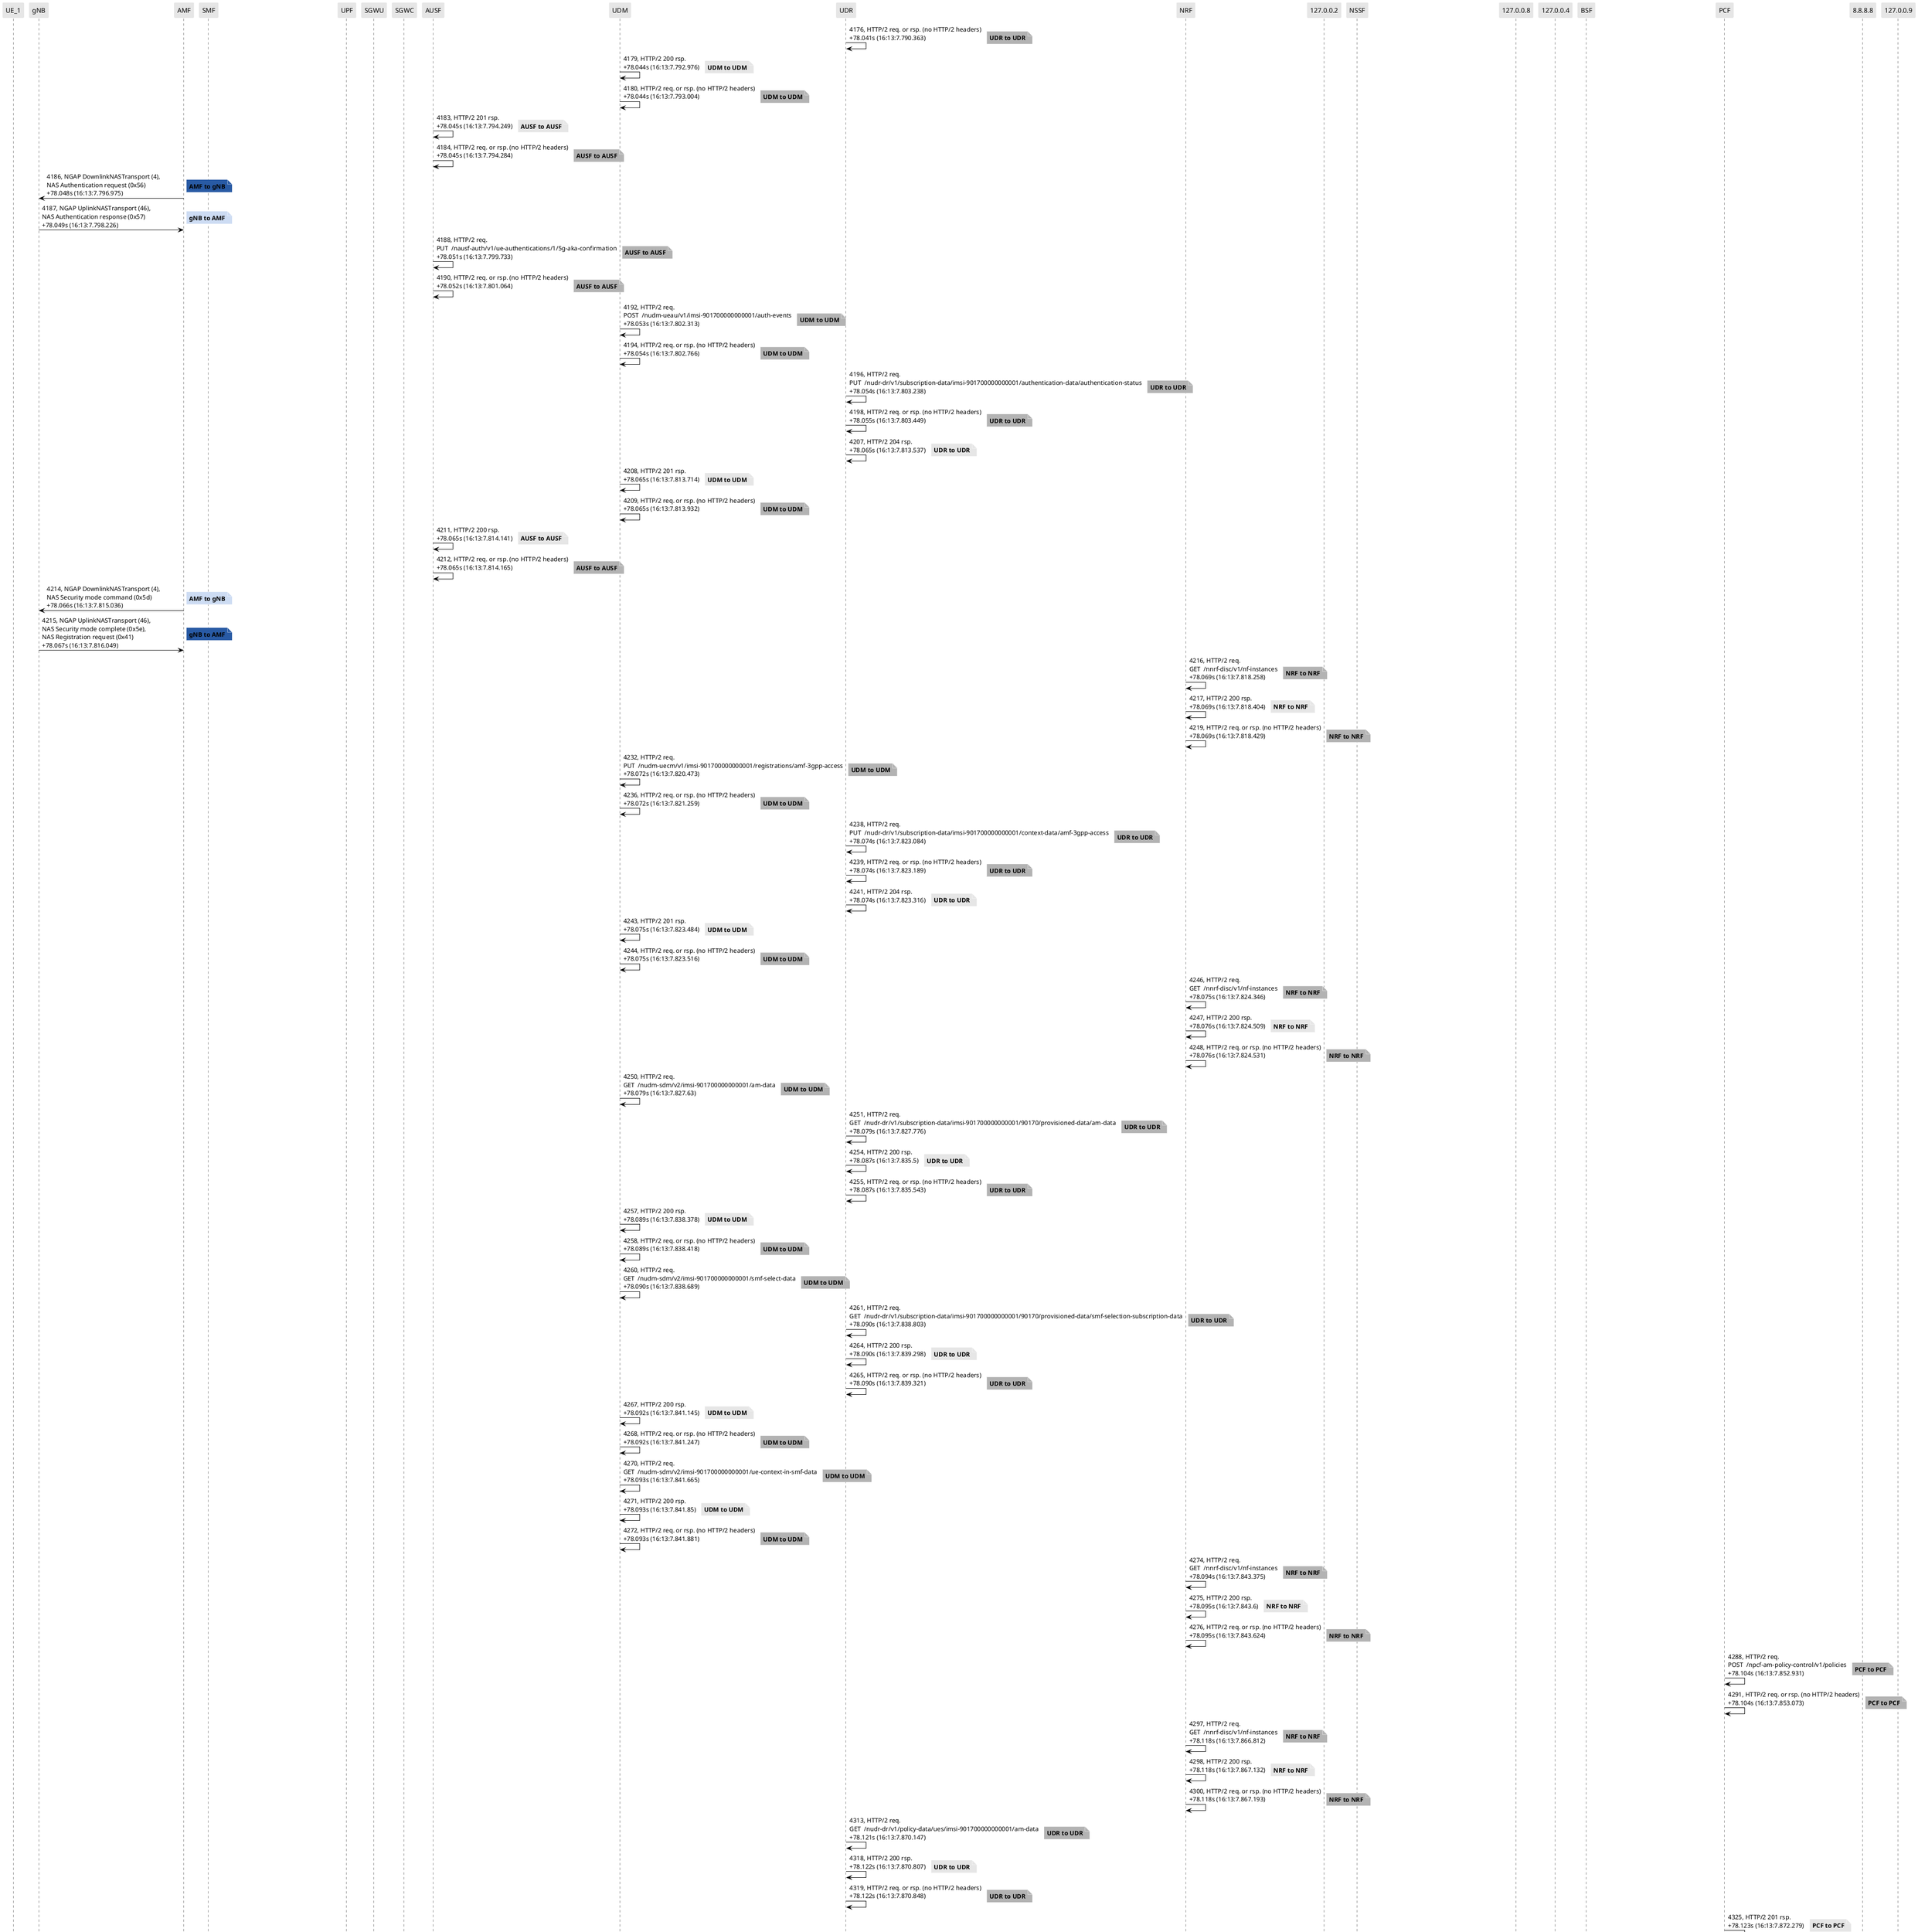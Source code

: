 @startuml
skinparam shadowing false
skinparam NoteBorderColor white
skinparam sequence {
    ArrowColor black
    LifeLineBorderColor black
    LifeLineBackgroundColor black
    ParticipantBorderColor white
    ParticipantBackgroundColor #e6e6e6
}
participant "UE_1"
participant "gNB"
participant "AMF"
participant "SMF"
participant "UPF"
participant "SGWU"
participant "SGWC"
participant "AUSF"
participant "UDM"
participant "UDR"
participant "NRF"
participant "127.0.0.2"
participant "NSSF"
participant "127.0.0.8"
participant "127.0.0.4"
participant "BSF"
participant "PCF"
participant "8.8.8.8"
participant "127.0.0.9"

"UDR" -> "UDR": 4176, HTTP/2 req. or rsp. (no HTTP/2 headers)\n+78.041s (16:13:7.790.363)

note right #b3b3b3
**UDR to UDR**
end note

"UDM" -> "UDM": 4179, HTTP/2 200 rsp.\n+78.044s (16:13:7.792.976)

note right #e6e6e6
**UDM to UDM**
end note

"UDM" -> "UDM": 4180, HTTP/2 req. or rsp. (no HTTP/2 headers)\n+78.044s (16:13:7.793.004)

note right #b3b3b3
**UDM to UDM**
end note

"AUSF" -> "AUSF": 4183, HTTP/2 201 rsp.\n+78.045s (16:13:7.794.249)

note right #e6e6e6
**AUSF to AUSF**
end note

"AUSF" -> "AUSF": 4184, HTTP/2 req. or rsp. (no HTTP/2 headers)\n+78.045s (16:13:7.794.284)

note right #b3b3b3
**AUSF to AUSF**
end note

"AMF" -> "gNB": 4186, NGAP DownlinkNASTransport (4),\nNAS Authentication request (0x56)\n+78.048s (16:13:7.796.975)

note right #285AA4
**AMF to gNB**
end note

"gNB" -> "AMF": 4187, NGAP UplinkNASTransport (46),\nNAS Authentication response (0x57)\n+78.049s (16:13:7.798.226)

note right #CDDCF3
**gNB to AMF**
end note

"AUSF" -> "AUSF": 4188, HTTP/2 req.\nPUT  /nausf-auth/v1/ue-authentications/1/5g-aka-confirmation\n+78.051s (16:13:7.799.733)

note right #b3b3b3
**AUSF to AUSF**
end note

"AUSF" -> "AUSF": 4190, HTTP/2 req. or rsp. (no HTTP/2 headers)\n+78.052s (16:13:7.801.064)

note right #b3b3b3
**AUSF to AUSF**
end note

"UDM" -> "UDM": 4192, HTTP/2 req.\nPOST  /nudm-ueau/v1/imsi-901700000000001/auth-events\n+78.053s (16:13:7.802.313)

note right #b3b3b3
**UDM to UDM**
end note

"UDM" -> "UDM": 4194, HTTP/2 req. or rsp. (no HTTP/2 headers)\n+78.054s (16:13:7.802.766)

note right #b3b3b3
**UDM to UDM**
end note

"UDR" -> "UDR": 4196, HTTP/2 req.\nPUT  /nudr-dr/v1/subscription-data/imsi-901700000000001/authentication-data/authentication-status\n+78.054s (16:13:7.803.238)

note right #b3b3b3
**UDR to UDR**
end note

"UDR" -> "UDR": 4198, HTTP/2 req. or rsp. (no HTTP/2 headers)\n+78.055s (16:13:7.803.449)

note right #b3b3b3
**UDR to UDR**
end note

"UDR" -> "UDR": 4207, HTTP/2 204 rsp.\n+78.065s (16:13:7.813.537)

note right #e6e6e6
**UDR to UDR**
end note

"UDM" -> "UDM": 4208, HTTP/2 201 rsp.\n+78.065s (16:13:7.813.714)

note right #e6e6e6
**UDM to UDM**
end note

"UDM" -> "UDM": 4209, HTTP/2 req. or rsp. (no HTTP/2 headers)\n+78.065s (16:13:7.813.932)

note right #b3b3b3
**UDM to UDM**
end note

"AUSF" -> "AUSF": 4211, HTTP/2 200 rsp.\n+78.065s (16:13:7.814.141)

note right #e6e6e6
**AUSF to AUSF**
end note

"AUSF" -> "AUSF": 4212, HTTP/2 req. or rsp. (no HTTP/2 headers)\n+78.065s (16:13:7.814.165)

note right #b3b3b3
**AUSF to AUSF**
end note

"AMF" -> "gNB": 4214, NGAP DownlinkNASTransport (4),\nNAS Security mode command (0x5d)\n+78.066s (16:13:7.815.036)

note right #CDDCF3
**AMF to gNB**
end note

"gNB" -> "AMF": 4215, NGAP UplinkNASTransport (46),\nNAS Security mode complete (0x5e),\nNAS Registration request (0x41)\n+78.067s (16:13:7.816.049)

note right #285AA4
**gNB to AMF**
end note

"NRF" -> "NRF": 4216, HTTP/2 req.\nGET  /nnrf-disc/v1/nf-instances\n+78.069s (16:13:7.818.258)

note right #b3b3b3
**NRF to NRF**
end note

"NRF" -> "NRF": 4217, HTTP/2 200 rsp.\n+78.069s (16:13:7.818.404)

note right #e6e6e6
**NRF to NRF**
end note

"NRF" -> "NRF": 4219, HTTP/2 req. or rsp. (no HTTP/2 headers)\n+78.069s (16:13:7.818.429)

note right #b3b3b3
**NRF to NRF**
end note

"UDM" -> "UDM": 4232, HTTP/2 req.\nPUT  /nudm-uecm/v1/imsi-901700000000001/registrations/amf-3gpp-access\n+78.072s (16:13:7.820.473)

note right #b3b3b3
**UDM to UDM**
end note

"UDM" -> "UDM": 4236, HTTP/2 req. or rsp. (no HTTP/2 headers)\n+78.072s (16:13:7.821.259)

note right #b3b3b3
**UDM to UDM**
end note

"UDR" -> "UDR": 4238, HTTP/2 req.\nPUT  /nudr-dr/v1/subscription-data/imsi-901700000000001/context-data/amf-3gpp-access\n+78.074s (16:13:7.823.084)

note right #b3b3b3
**UDR to UDR**
end note

"UDR" -> "UDR": 4239, HTTP/2 req. or rsp. (no HTTP/2 headers)\n+78.074s (16:13:7.823.189)

note right #b3b3b3
**UDR to UDR**
end note

"UDR" -> "UDR": 4241, HTTP/2 204 rsp.\n+78.074s (16:13:7.823.316)

note right #e6e6e6
**UDR to UDR**
end note

"UDM" -> "UDM": 4243, HTTP/2 201 rsp.\n+78.075s (16:13:7.823.484)

note right #e6e6e6
**UDM to UDM**
end note

"UDM" -> "UDM": 4244, HTTP/2 req. or rsp. (no HTTP/2 headers)\n+78.075s (16:13:7.823.516)

note right #b3b3b3
**UDM to UDM**
end note

"NRF" -> "NRF": 4246, HTTP/2 req.\nGET  /nnrf-disc/v1/nf-instances\n+78.075s (16:13:7.824.346)

note right #b3b3b3
**NRF to NRF**
end note

"NRF" -> "NRF": 4247, HTTP/2 200 rsp.\n+78.076s (16:13:7.824.509)

note right #e6e6e6
**NRF to NRF**
end note

"NRF" -> "NRF": 4248, HTTP/2 req. or rsp. (no HTTP/2 headers)\n+78.076s (16:13:7.824.531)

note right #b3b3b3
**NRF to NRF**
end note

"UDM" -> "UDM": 4250, HTTP/2 req.\nGET  /nudm-sdm/v2/imsi-901700000000001/am-data\n+78.079s (16:13:7.827.63)

note right #b3b3b3
**UDM to UDM**
end note

"UDR" -> "UDR": 4251, HTTP/2 req.\nGET  /nudr-dr/v1/subscription-data/imsi-901700000000001/90170/provisioned-data/am-data\n+78.079s (16:13:7.827.776)

note right #b3b3b3
**UDR to UDR**
end note

"UDR" -> "UDR": 4254, HTTP/2 200 rsp.\n+78.087s (16:13:7.835.5)

note right #e6e6e6
**UDR to UDR**
end note

"UDR" -> "UDR": 4255, HTTP/2 req. or rsp. (no HTTP/2 headers)\n+78.087s (16:13:7.835.543)

note right #b3b3b3
**UDR to UDR**
end note

"UDM" -> "UDM": 4257, HTTP/2 200 rsp.\n+78.089s (16:13:7.838.378)

note right #e6e6e6
**UDM to UDM**
end note

"UDM" -> "UDM": 4258, HTTP/2 req. or rsp. (no HTTP/2 headers)\n+78.089s (16:13:7.838.418)

note right #b3b3b3
**UDM to UDM**
end note

"UDM" -> "UDM": 4260, HTTP/2 req.\nGET  /nudm-sdm/v2/imsi-901700000000001/smf-select-data\n+78.090s (16:13:7.838.689)

note right #b3b3b3
**UDM to UDM**
end note

"UDR" -> "UDR": 4261, HTTP/2 req.\nGET  /nudr-dr/v1/subscription-data/imsi-901700000000001/90170/provisioned-data/smf-selection-subscription-data\n+78.090s (16:13:7.838.803)

note right #b3b3b3
**UDR to UDR**
end note

"UDR" -> "UDR": 4264, HTTP/2 200 rsp.\n+78.090s (16:13:7.839.298)

note right #e6e6e6
**UDR to UDR**
end note

"UDR" -> "UDR": 4265, HTTP/2 req. or rsp. (no HTTP/2 headers)\n+78.090s (16:13:7.839.321)

note right #b3b3b3
**UDR to UDR**
end note

"UDM" -> "UDM": 4267, HTTP/2 200 rsp.\n+78.092s (16:13:7.841.145)

note right #e6e6e6
**UDM to UDM**
end note

"UDM" -> "UDM": 4268, HTTP/2 req. or rsp. (no HTTP/2 headers)\n+78.092s (16:13:7.841.247)

note right #b3b3b3
**UDM to UDM**
end note

"UDM" -> "UDM": 4270, HTTP/2 req.\nGET  /nudm-sdm/v2/imsi-901700000000001/ue-context-in-smf-data\n+78.093s (16:13:7.841.665)

note right #b3b3b3
**UDM to UDM**
end note

"UDM" -> "UDM": 4271, HTTP/2 200 rsp.\n+78.093s (16:13:7.841.85)

note right #e6e6e6
**UDM to UDM**
end note

"UDM" -> "UDM": 4272, HTTP/2 req. or rsp. (no HTTP/2 headers)\n+78.093s (16:13:7.841.881)

note right #b3b3b3
**UDM to UDM**
end note

"NRF" -> "NRF": 4274, HTTP/2 req.\nGET  /nnrf-disc/v1/nf-instances\n+78.094s (16:13:7.843.375)

note right #b3b3b3
**NRF to NRF**
end note

"NRF" -> "NRF": 4275, HTTP/2 200 rsp.\n+78.095s (16:13:7.843.6)

note right #e6e6e6
**NRF to NRF**
end note

"NRF" -> "NRF": 4276, HTTP/2 req. or rsp. (no HTTP/2 headers)\n+78.095s (16:13:7.843.624)

note right #b3b3b3
**NRF to NRF**
end note

"PCF" -> "PCF": 4288, HTTP/2 req.\nPOST  /npcf-am-policy-control/v1/policies\n+78.104s (16:13:7.852.931)

note right #b3b3b3
**PCF to PCF**
end note

"PCF" -> "PCF": 4291, HTTP/2 req. or rsp. (no HTTP/2 headers)\n+78.104s (16:13:7.853.073)

note right #b3b3b3
**PCF to PCF**
end note

"NRF" -> "NRF": 4297, HTTP/2 req.\nGET  /nnrf-disc/v1/nf-instances\n+78.118s (16:13:7.866.812)

note right #b3b3b3
**NRF to NRF**
end note

"NRF" -> "NRF": 4298, HTTP/2 200 rsp.\n+78.118s (16:13:7.867.132)

note right #e6e6e6
**NRF to NRF**
end note

"NRF" -> "NRF": 4300, HTTP/2 req. or rsp. (no HTTP/2 headers)\n+78.118s (16:13:7.867.193)

note right #b3b3b3
**NRF to NRF**
end note

"UDR" -> "UDR": 4313, HTTP/2 req.\nGET  /nudr-dr/v1/policy-data/ues/imsi-901700000000001/am-data\n+78.121s (16:13:7.870.147)

note right #b3b3b3
**UDR to UDR**
end note

"UDR" -> "UDR": 4318, HTTP/2 200 rsp.\n+78.122s (16:13:7.870.807)

note right #e6e6e6
**UDR to UDR**
end note

"UDR" -> "UDR": 4319, HTTP/2 req. or rsp. (no HTTP/2 headers)\n+78.122s (16:13:7.870.848)

note right #b3b3b3
**UDR to UDR**
end note

"PCF" -> "PCF": 4325, HTTP/2 201 rsp.\n+78.123s (16:13:7.872.279)

note right #e6e6e6
**PCF to PCF**
end note

"PCF" -> "PCF": 4327, HTTP/2 req. or rsp. (no HTTP/2 headers)\n+78.124s (16:13:7.872.631)

note right #b3b3b3
**PCF to PCF**
end note

"AMF" -> "gNB": 4328, NGAP InitialContextSetup (14),\nNAS Registration accept (0x42)\n+78.145s (16:13:7.894.064)

note right #CDDCF3
**AMF to gNB**
end note

"gNB" -> "AMF": 4329, NGAP InitialContextSetup (14)\n+78.147s (16:13:7.896.397)

note right #CDDCF3
**gNB to AMF**
end note

"gNB" -> "AMF": 4335, NGAP UplinkNASTransport (46),\nNAS Registration complete (0x43),\nNAS UL NAS transport (0x67),\nNAS PDU session establishment request (0xc1)\n+78.352s (16:13:8.101.238)

note right #285AA4
**gNB to AMF**
end note

"AMF" -> "gNB": 4336, NGAP DownlinkNASTransport (4),\nNAS Configuration update command (0x54)\n+78.353s (16:13:8.101.514)

note right #CDDCF3
**AMF to gNB**
end note

"NRF" -> "NRF": 4337, HTTP/2 req.\nGET  /nnrf-disc/v1/nf-instances\n+78.353s (16:13:8.102.228)

note right #b3b3b3
**NRF to NRF**
end note

"NRF" -> "NRF": 4338, HTTP/2 200 rsp.\n+78.354s (16:13:8.103.352)

note right #e6e6e6
**NRF to NRF**
end note

"NRF" -> "NRF": 4339, HTTP/2 req. or rsp. (no HTTP/2 headers)\n+78.354s (16:13:8.103.393)

note right #b3b3b3
**NRF to NRF**
end note

"NSSF" -> "NSSF": 4350, HTTP/2 req.\nGET  /nnssf-nsselection/v2/network-slice-information\n+78.357s (16:13:8.106.359)

note right #b3b3b3
**NSSF to NSSF**
end note

"NSSF" -> "NSSF": 4356, HTTP/2 200 rsp.\n+78.359s (16:13:8.107.599)

note right #e6e6e6
**NSSF to NSSF**
end note

"NSSF" -> "NSSF": 4358, HTTP/2 req. or rsp. (no HTTP/2 headers)\n+78.359s (16:13:8.107.622)

note right #b3b3b3
**NSSF to NSSF**
end note

"NRF" -> "NRF": 4361, HTTP/2 req.\nGET  /nnrf-disc/v1/nf-instances\n+78.360s (16:13:8.108.895)

note right #b3b3b3
**NRF to NRF**
end note

"NRF" -> "NRF": 4362, HTTP/2 200 rsp.\n+78.360s (16:13:8.109.048)

note right #e6e6e6
**NRF to NRF**
end note

"NRF" -> "NRF": 4363, HTTP/2 req. or rsp. (no HTTP/2 headers)\n+78.360s (16:13:8.109.069)

note right #b3b3b3
**NRF to NRF**
end note

"SMF" -> "SMF": 4376, HTTP/2 req.\nPOST  /nsmf-pdusession/v1/sm-contexts\n+78.363s (16:13:8.111.763)

note right #b3b3b3
**SMF to SMF**
end note

"SMF" -> "SMF": 4380, HTTP/2 req. or rsp. (no HTTP/2 headers)\n+78.363s (16:13:8.111.856)

note right #b3b3b3
**SMF to SMF**
end note

"NRF" -> "NRF": 4383, HTTP/2 req.\nGET  /nnrf-disc/v1/nf-instances\n+78.444s (16:13:8.192.884)

note right #b3b3b3
**NRF to NRF**
end note

"NRF" -> "NRF": 4384, HTTP/2 200 rsp.\n+78.444s (16:13:8.193.154)

note right #e6e6e6
**NRF to NRF**
end note

"NRF" -> "NRF": 4386, HTTP/2 req. or rsp. (no HTTP/2 headers)\n+78.444s (16:13:8.193.193)

note right #b3b3b3
**NRF to NRF**
end note

"UDM" -> "UDM": 4399, HTTP/2 req.\nGET  /nudm-sdm/v2/imsi-901700000000001/sm-data\n+78.456s (16:13:8.204.985)

note right #b3b3b3
**UDM to UDM**
end note

"UDR" -> "UDR": 4401, HTTP/2 req.\nGET  /nudr-dr/v1/subscription-data/imsi-901700000000001/90170/provisioned-data/sm-data\n+78.456s (16:13:8.205.225)

note right #b3b3b3
**UDR to UDR**
end note

"UDR" -> "UDR": 4405, HTTP/2 200 rsp.\n+78.457s (16:13:8.206.001)

note right #e6e6e6
**UDR to UDR**
end note

"UDR" -> "UDR": 4406, HTTP/2 req. or rsp. (no HTTP/2 headers)\n+78.457s (16:13:8.206.036)

note right #b3b3b3
**UDR to UDR**
end note

"UDM" -> "UDM": 4409, HTTP/2 200 rsp.\n+78.458s (16:13:8.206.45)

note right #e6e6e6
**UDM to UDM**
end note

"UDM" -> "UDM": 4410, HTTP/2 req. or rsp. (no HTTP/2 headers)\n+78.458s (16:13:8.206.471)

note right #b3b3b3
**UDM to UDM**
end note

"NRF" -> "NRF": 4414, HTTP/2 req.\nGET  /nnrf-disc/v1/nf-instances\n+78.459s (16:13:8.207.834)

note right #b3b3b3
**NRF to NRF**
end note

"SMF" -> "SMF": 4415, HTTP/2 201 rsp.\n+78.459s (16:13:8.207.865)

note right #e6e6e6
**SMF to SMF**
end note

"SMF" -> "SMF": 4416, HTTP/2 req. or rsp. (no HTTP/2 headers)\n+78.459s (16:13:8.207.893)

note right #b3b3b3
**SMF to SMF**
end note

"NRF" -> "NRF": 4418, HTTP/2 200 rsp.\n+78.460s (16:13:8.208.478)

note right #e6e6e6
**NRF to NRF**
end note

"NRF" -> "NRF": 4419, HTTP/2 req. or rsp. (no HTTP/2 headers)\n+78.460s (16:13:8.208.505)

note right #b3b3b3
**NRF to NRF**
end note

"PCF" -> "PCF": 4432, HTTP/2 req.\nPOST  /npcf-smpolicycontrol/v1/sm-policies\n+78.473s (16:13:8.221.893)

note right #b3b3b3
**PCF to PCF**
end note

"PCF" -> "PCF": 4436, HTTP/2 req. or rsp. (no HTTP/2 headers)\n+78.473s (16:13:8.222.006)

note right #b3b3b3
**PCF to PCF**
end note

"UDR" -> "UDR": 4438, HTTP/2 req.\nGET  /nudr-dr/v1/policy-data/ues/imsi-901700000000001/sm-data\n+78.473s (16:13:8.222.297)

note right #b3b3b3
**UDR to UDR**
end note

"UDR" -> "UDR": 4442, HTTP/2 200 rsp.\n+78.474s (16:13:8.223.169)

note right #e6e6e6
**UDR to UDR**
end note

"UDR" -> "UDR": 4443, HTTP/2 req. or rsp. (no HTTP/2 headers)\n+78.474s (16:13:8.223.208)

note right #b3b3b3
**UDR to UDR**
end note

"NRF" -> "NRF": 4445, HTTP/2 req.\nGET  /nnrf-disc/v1/nf-instances\n+78.475s (16:13:8.223.598)

note right #b3b3b3
**NRF to NRF**
end note

"NRF" -> "NRF": 4446, HTTP/2 200 rsp.\n+78.475s (16:13:8.224.082)

note right #e6e6e6
**NRF to NRF**
end note

"NRF" -> "NRF": 4448, HTTP/2 req. or rsp. (no HTTP/2 headers)\n+78.475s (16:13:8.224.121)

note right #b3b3b3
**NRF to NRF**
end note

"BSF" -> "BSF": 4461, HTTP/2 req.\nPOST  /nbsf-management/v1/pcfBindings\n+78.478s (16:13:8.226.639)

note right #b3b3b3
**BSF to BSF**
end note

"BSF" -> "BSF": 4465, HTTP/2 req. or rsp. (no HTTP/2 headers)\n+78.478s (16:13:8.226.715)

note right #b3b3b3
**BSF to BSF**
end note

@enduml
